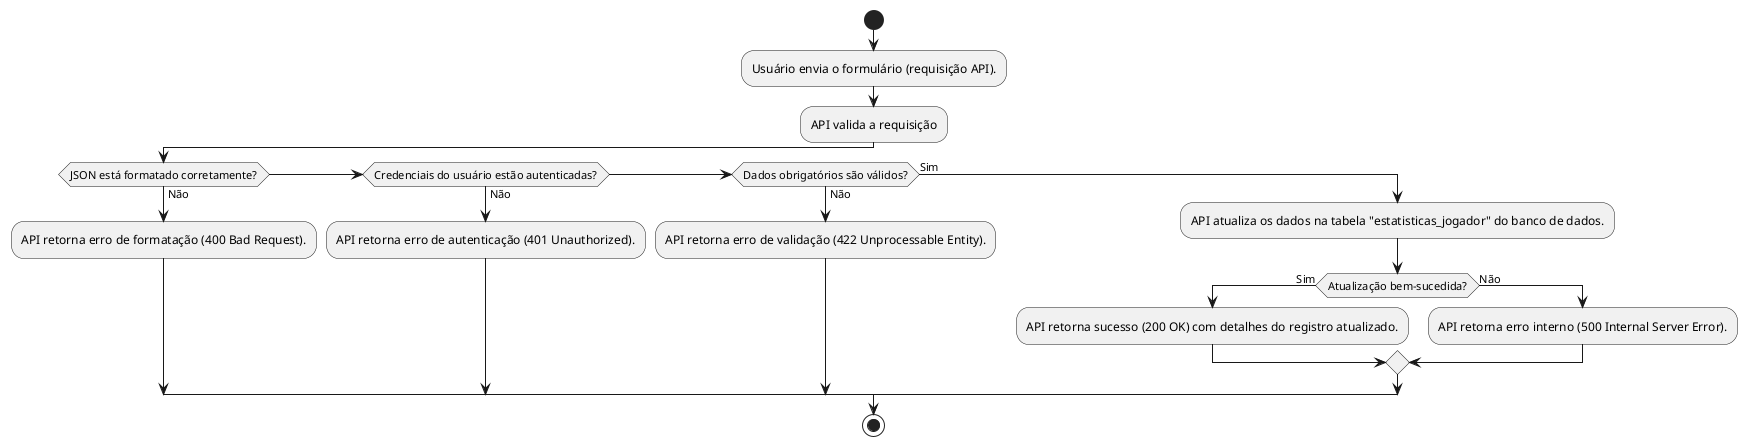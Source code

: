 
@startuml
start
:Usuário envia o formulário (requisição API).;
:API valida a requisição;
if (JSON está formatado corretamente?) then (Não)
    :API retorna erro de formatação (400 Bad Request).;
elseif (Credenciais do usuário estão autenticadas?) then (Não)
    :API retorna erro de autenticação (401 Unauthorized).;
elseif (Dados obrigatórios são válidos?) then (Não)
    :API retorna erro de validação (422 Unprocessable Entity).;
else (Sim)
    :API atualiza os dados na tabela "estatisticas_jogador" do banco de dados.;
    if (Atualização bem-sucedida?) then (Sim)
        :API retorna sucesso (200 OK) com detalhes do registro atualizado.;
    else (Não)
        :API retorna erro interno (500 Internal Server Error).;
    endif
endif
stop
@enduml
